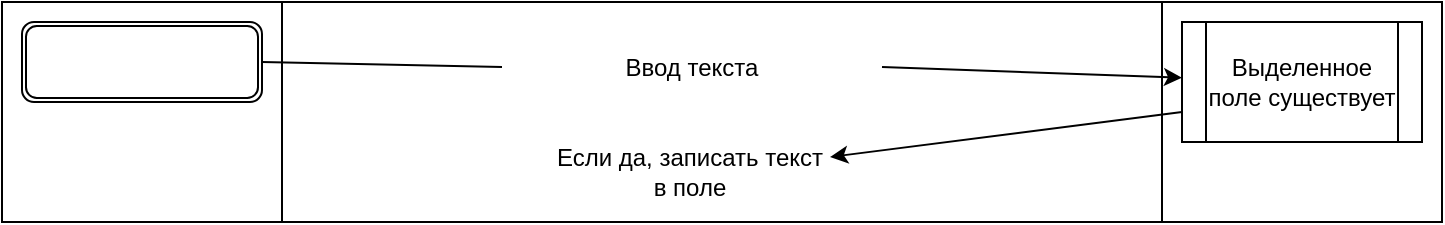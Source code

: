 <mxfile version="15.5.6" type="device"><diagram id="QgZJRy-r7cB9xnC2NkSv" name="Page-1"><mxGraphModel dx="1422" dy="780" grid="1" gridSize="10" guides="1" tooltips="1" connect="1" arrows="1" fold="1" page="1" pageScale="1" pageWidth="827" pageHeight="1169" math="0" shadow="0"><root><mxCell id="0"/><mxCell id="1" parent="0"/><mxCell id="0muHBLff9EVHWDTeV9uN-1" value="" style="shape=process;whiteSpace=wrap;html=1;backgroundOutline=1;size=0.194;" vertex="1" parent="1"><mxGeometry x="70" y="150" width="720" height="110" as="geometry"/></mxCell><mxCell id="0muHBLff9EVHWDTeV9uN-2" value="" style="shape=ext;double=1;rounded=1;whiteSpace=wrap;html=1;" vertex="1" parent="1"><mxGeometry x="80" y="160" width="120" height="40" as="geometry"/></mxCell><mxCell id="0muHBLff9EVHWDTeV9uN-4" value="Ввод текста" style="text;html=1;strokeColor=none;fillColor=none;align=center;verticalAlign=middle;whiteSpace=wrap;rounded=0;" vertex="1" parent="1"><mxGeometry x="320" y="165" width="190" height="35" as="geometry"/></mxCell><mxCell id="0muHBLff9EVHWDTeV9uN-5" value="Выделенное поле существует" style="shape=process;whiteSpace=wrap;html=1;backgroundOutline=1;" vertex="1" parent="1"><mxGeometry x="660" y="160" width="120" height="60" as="geometry"/></mxCell><mxCell id="0muHBLff9EVHWDTeV9uN-6" value="Если да, записать текст в поле" style="text;html=1;strokeColor=none;fillColor=none;align=center;verticalAlign=middle;whiteSpace=wrap;rounded=0;" vertex="1" parent="1"><mxGeometry x="344" y="220" width="140" height="30" as="geometry"/></mxCell><mxCell id="0muHBLff9EVHWDTeV9uN-8" value="" style="endArrow=none;html=1;rounded=0;exitX=1;exitY=0.5;exitDx=0;exitDy=0;entryX=0;entryY=0.5;entryDx=0;entryDy=0;" edge="1" parent="1" source="0muHBLff9EVHWDTeV9uN-2" target="0muHBLff9EVHWDTeV9uN-4"><mxGeometry width="50" height="50" relative="1" as="geometry"><mxPoint x="270" y="180" as="sourcePoint"/><mxPoint x="320" y="130" as="targetPoint"/></mxGeometry></mxCell><mxCell id="0muHBLff9EVHWDTeV9uN-9" value="" style="endArrow=classic;html=1;rounded=0;exitX=1;exitY=0.5;exitDx=0;exitDy=0;" edge="1" parent="1" source="0muHBLff9EVHWDTeV9uN-4" target="0muHBLff9EVHWDTeV9uN-5"><mxGeometry width="50" height="50" relative="1" as="geometry"><mxPoint x="550" y="210" as="sourcePoint"/><mxPoint x="600" y="160" as="targetPoint"/></mxGeometry></mxCell><mxCell id="0muHBLff9EVHWDTeV9uN-10" value="" style="endArrow=classic;html=1;rounded=0;entryX=1;entryY=0.25;entryDx=0;entryDy=0;exitX=0;exitY=0.75;exitDx=0;exitDy=0;" edge="1" parent="1" source="0muHBLff9EVHWDTeV9uN-5" target="0muHBLff9EVHWDTeV9uN-6"><mxGeometry width="50" height="50" relative="1" as="geometry"><mxPoint x="690" y="310" as="sourcePoint"/><mxPoint x="740" y="260" as="targetPoint"/></mxGeometry></mxCell></root></mxGraphModel></diagram></mxfile>